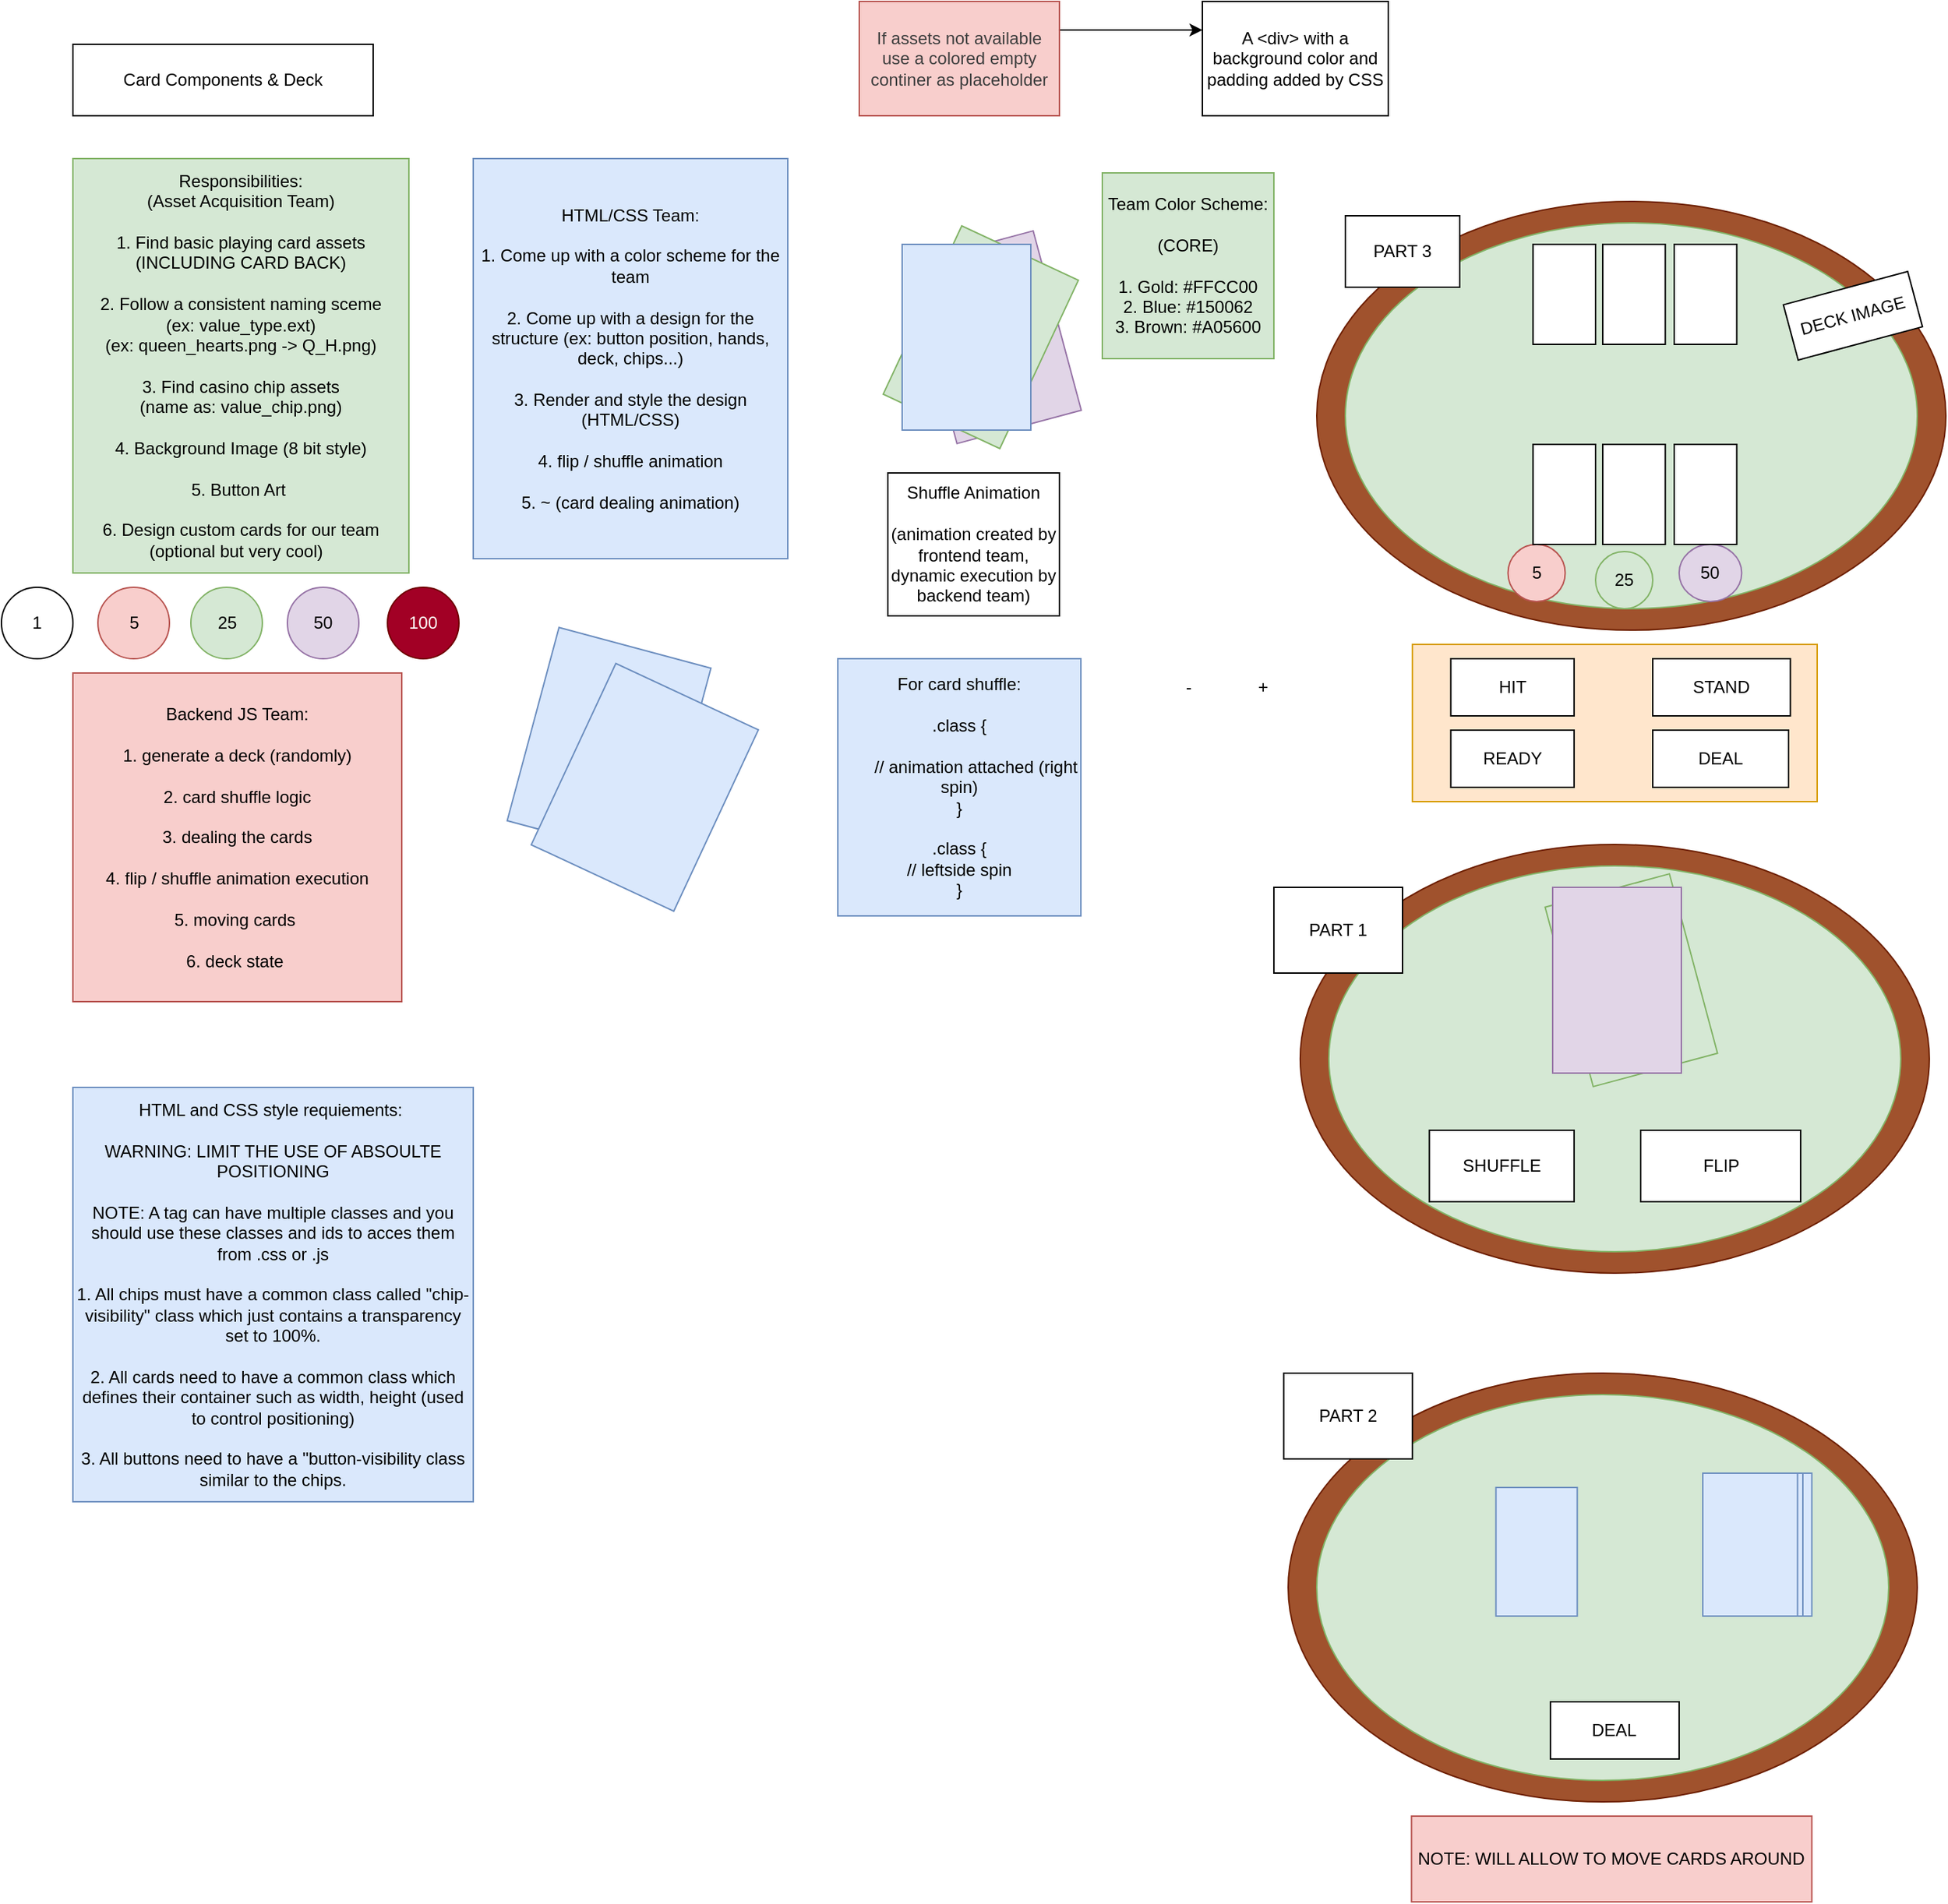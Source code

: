 <mxfile>
    <diagram id="_-PKDv2D4QOxhtcSlVaa" name="Page-1">
        <mxGraphModel dx="663" dy="389" grid="1" gridSize="10" guides="0" tooltips="1" connect="1" arrows="1" fold="1" page="1" pageScale="1" pageWidth="700" pageHeight="1000" background="none" math="0" shadow="0">
            <root>
                <mxCell id="0"/>
                <mxCell id="1" parent="0"/>
                <mxCell id="75" value="" style="ellipse;whiteSpace=wrap;html=1;fillColor=#a0522d;strokeColor=#6D1F00;fontColor=#ffffff;" parent="1" vertex="1">
                    <mxGeometry x="930" y="1000" width="440" height="300" as="geometry"/>
                </mxCell>
                <mxCell id="2" value="Card Components &amp;amp; Deck" style="whiteSpace=wrap;html=1;" parent="1" vertex="1">
                    <mxGeometry x="80" y="70" width="210" height="50" as="geometry"/>
                </mxCell>
                <mxCell id="6" value="Responsibilities:&lt;div&gt;(Asset Acquisition Team)&lt;/div&gt;&lt;div&gt;&lt;br&gt;&lt;/div&gt;&lt;div&gt;1. Find basic playing card assets (INCLUDING CARD BACK)&lt;/div&gt;&lt;div&gt;&lt;br&gt;&lt;/div&gt;&lt;div&gt;2. Follow a consistent naming sceme&lt;/div&gt;&lt;div&gt;(ex: value_type.ext)&lt;/div&gt;&lt;div&gt;(ex: queen_hearts.png -&amp;gt; Q_H.png)&lt;/div&gt;&lt;div&gt;&lt;br&gt;&lt;/div&gt;&lt;div&gt;3. Find casino chip assets&lt;/div&gt;&lt;div&gt;(name as: value_chip.png)&lt;/div&gt;&lt;div&gt;&lt;br&gt;&lt;/div&gt;&lt;div&gt;4. Background Image (8 bit style)&lt;/div&gt;&lt;div&gt;&lt;br&gt;&lt;/div&gt;&lt;div&gt;5. Button Art&amp;nbsp;&lt;/div&gt;&lt;div&gt;&lt;br&gt;&lt;/div&gt;&lt;div&gt;6. Design custom cards for our team (optional but very cool)&amp;nbsp;&amp;nbsp;&lt;/div&gt;" style="whiteSpace=wrap;html=1;fillColor=#d5e8d4;strokeColor=#82b366;" parent="1" vertex="1">
                    <mxGeometry x="80" y="150" width="235" height="290" as="geometry"/>
                </mxCell>
                <mxCell id="7" value="5" style="ellipse;whiteSpace=wrap;html=1;fillColor=#f8cecc;strokeColor=#b85450;" parent="1" vertex="1">
                    <mxGeometry x="97.5" y="450" width="50" height="50" as="geometry"/>
                </mxCell>
                <mxCell id="8" value="25" style="ellipse;whiteSpace=wrap;html=1;fillColor=#d5e8d4;strokeColor=#82b366;" parent="1" vertex="1">
                    <mxGeometry x="162.5" y="450" width="50" height="50" as="geometry"/>
                </mxCell>
                <mxCell id="9" value="50" style="ellipse;whiteSpace=wrap;html=1;fillColor=#e1d5e7;strokeColor=#9673a6;" parent="1" vertex="1">
                    <mxGeometry x="230" y="450" width="50" height="50" as="geometry"/>
                </mxCell>
                <mxCell id="11" value="HTML/CSS Team:&lt;div&gt;&lt;br&gt;&lt;/div&gt;&lt;div&gt;1. Come up with a color scheme for the team&lt;/div&gt;&lt;div&gt;&lt;br&gt;&lt;/div&gt;&lt;div&gt;2. Come up with a design for the structure (ex: button position, hands, deck, chips...)&lt;/div&gt;&lt;div&gt;&lt;br&gt;&lt;/div&gt;&lt;div&gt;3. Render and style the design (HTML/CSS)&lt;/div&gt;&lt;div&gt;&lt;br&gt;&lt;/div&gt;&lt;div&gt;4. flip / shuffle animation&lt;/div&gt;&lt;div&gt;&lt;br&gt;&lt;/div&gt;&lt;div&gt;5. ~ (card dealing animation)&lt;/div&gt;" style="whiteSpace=wrap;html=1;fillColor=#dae8fc;strokeColor=#6c8ebf;" parent="1" vertex="1">
                    <mxGeometry x="360" y="150" width="220" height="280" as="geometry"/>
                </mxCell>
                <mxCell id="105" style="edgeStyle=none;html=1;exitX=1;exitY=0.25;exitDx=0;exitDy=0;entryX=0;entryY=0.25;entryDx=0;entryDy=0;" parent="1" source="12" target="104" edge="1">
                    <mxGeometry relative="1" as="geometry"/>
                </mxCell>
                <mxCell id="12" value="&lt;span style=&quot;color: rgb(63, 63, 63);&quot;&gt;If assets not available use a colored empty continer as placeholder&lt;/span&gt;" style="whiteSpace=wrap;html=1;fillColor=#f8cecc;strokeColor=#b85450;" parent="1" vertex="1">
                    <mxGeometry x="630" y="40" width="140" height="80" as="geometry"/>
                </mxCell>
                <mxCell id="13" value="" style="whiteSpace=wrap;html=1;" parent="1" vertex="1">
                    <mxGeometry x="660" y="210" width="90" height="130" as="geometry"/>
                </mxCell>
                <mxCell id="14" value="" style="whiteSpace=wrap;html=1;rotation=-15;fillColor=#e1d5e7;strokeColor=#9673a6;" parent="1" vertex="1">
                    <mxGeometry x="680" y="210" width="90" height="130" as="geometry"/>
                </mxCell>
                <mxCell id="16" value="" style="whiteSpace=wrap;html=1;rotation=-155;fillColor=#d5e8d4;strokeColor=#82b366;" parent="1" vertex="1">
                    <mxGeometry x="670" y="210" width="90" height="130" as="geometry"/>
                </mxCell>
                <mxCell id="17" value="" style="whiteSpace=wrap;html=1;rotation=0;fillColor=#dae8fc;strokeColor=#6c8ebf;" parent="1" vertex="1">
                    <mxGeometry x="660" y="210" width="90" height="130" as="geometry"/>
                </mxCell>
                <mxCell id="18" value="Shuffle Animation&lt;div&gt;&lt;br&gt;&lt;/div&gt;&lt;div&gt;(animation created by frontend team,&lt;/div&gt;&lt;div&gt;dynamic execution by backend team)&lt;/div&gt;" style="whiteSpace=wrap;html=1;" parent="1" vertex="1">
                    <mxGeometry x="650" y="370" width="120" height="100" as="geometry"/>
                </mxCell>
                <mxCell id="20" value="" style="whiteSpace=wrap;html=1;rotation=15;fillColor=#dae8fc;strokeColor=#6c8ebf;" parent="1" vertex="1">
                    <mxGeometry x="400" y="490" width="110" height="140" as="geometry"/>
                </mxCell>
                <mxCell id="21" value="" style="whiteSpace=wrap;html=1;rotation=25;fillColor=#dae8fc;strokeColor=#6c8ebf;" parent="1" vertex="1">
                    <mxGeometry x="425" y="520" width="110" height="140" as="geometry"/>
                </mxCell>
                <mxCell id="22" value="Backend JS Team:&lt;div&gt;&lt;br&gt;&lt;/div&gt;&lt;div&gt;1. generate a deck (randomly)&lt;/div&gt;&lt;div&gt;&lt;br&gt;&lt;/div&gt;&lt;div&gt;2. card shuffle logic&lt;/div&gt;&lt;div&gt;&lt;br&gt;&lt;/div&gt;&lt;div&gt;3. dealing the cards&lt;/div&gt;&lt;div&gt;&lt;br&gt;&lt;/div&gt;&lt;div&gt;4. flip / shuffle animation execution&lt;/div&gt;&lt;div&gt;&lt;br&gt;&lt;/div&gt;&lt;div&gt;5. moving cards&amp;nbsp;&lt;/div&gt;&lt;div&gt;&lt;br&gt;&lt;/div&gt;&lt;div&gt;6. deck state&amp;nbsp;&lt;/div&gt;" style="whiteSpace=wrap;html=1;fillColor=#f8cecc;strokeColor=#b85450;" parent="1" vertex="1">
                    <mxGeometry x="80" y="510" width="230" height="230" as="geometry"/>
                </mxCell>
                <mxCell id="40" value="" style="ellipse;whiteSpace=wrap;html=1;fillColor=#a0522d;strokeColor=#6D1F00;fontColor=#ffffff;" parent="1" vertex="1">
                    <mxGeometry x="950" y="180" width="440" height="300" as="geometry"/>
                </mxCell>
                <mxCell id="42" value="" style="ellipse;whiteSpace=wrap;html=1;fillColor=#d5e8d4;strokeColor=#82b366;" parent="1" vertex="1">
                    <mxGeometry x="970" y="195" width="400" height="270" as="geometry"/>
                </mxCell>
                <mxCell id="43" value="5" style="ellipse;whiteSpace=wrap;html=1;fillColor=#f8cecc;strokeColor=#b85450;" parent="1" vertex="1">
                    <mxGeometry x="1083.75" y="420" width="40" height="40" as="geometry"/>
                </mxCell>
                <mxCell id="44" value="25" style="ellipse;whiteSpace=wrap;html=1;fillColor=#d5e8d4;strokeColor=#82b366;" parent="1" vertex="1">
                    <mxGeometry x="1145" y="425" width="40" height="40" as="geometry"/>
                </mxCell>
                <mxCell id="45" value="50" style="ellipse;whiteSpace=wrap;html=1;fillColor=#e1d5e7;strokeColor=#9673a6;" parent="1" vertex="1">
                    <mxGeometry x="1203.44" y="420" width="43.75" height="40" as="geometry"/>
                </mxCell>
                <mxCell id="49" value="" style="whiteSpace=wrap;html=1;" parent="1" vertex="1">
                    <mxGeometry x="1101.25" y="350" width="43.75" height="70" as="geometry"/>
                </mxCell>
                <mxCell id="53" value="" style="whiteSpace=wrap;html=1;" parent="1" vertex="1">
                    <mxGeometry x="1150" y="350" width="43.75" height="70" as="geometry"/>
                </mxCell>
                <mxCell id="54" value="" style="whiteSpace=wrap;html=1;" parent="1" vertex="1">
                    <mxGeometry x="1200" y="350" width="43.75" height="70" as="geometry"/>
                </mxCell>
                <mxCell id="55" value="" style="whiteSpace=wrap;html=1;" parent="1" vertex="1">
                    <mxGeometry x="1101.25" y="210" width="43.75" height="70" as="geometry"/>
                </mxCell>
                <mxCell id="56" value="" style="whiteSpace=wrap;html=1;" parent="1" vertex="1">
                    <mxGeometry x="1150" y="210" width="43.75" height="70" as="geometry"/>
                </mxCell>
                <mxCell id="57" value="" style="whiteSpace=wrap;html=1;" parent="1" vertex="1">
                    <mxGeometry x="1200" y="210" width="43.75" height="70" as="geometry"/>
                </mxCell>
                <mxCell id="58" value="" style="whiteSpace=wrap;html=1;fillColor=#ffe6cc;strokeColor=#d79b00;" parent="1" vertex="1">
                    <mxGeometry x="1016.88" y="490" width="283.12" height="110" as="geometry"/>
                </mxCell>
                <mxCell id="59" value="HIT" style="whiteSpace=wrap;html=1;" parent="1" vertex="1">
                    <mxGeometry x="1043.75" y="500" width="86.25" height="40" as="geometry"/>
                </mxCell>
                <mxCell id="60" value="STAND" style="whiteSpace=wrap;html=1;" parent="1" vertex="1">
                    <mxGeometry x="1185" y="500" width="96.25" height="40" as="geometry"/>
                </mxCell>
                <mxCell id="61" value="READY" style="whiteSpace=wrap;html=1;" parent="1" vertex="1">
                    <mxGeometry x="1043.75" y="550" width="86.25" height="40" as="geometry"/>
                </mxCell>
                <mxCell id="62" value="DEAL" style="whiteSpace=wrap;html=1;" parent="1" vertex="1">
                    <mxGeometry x="1185" y="550" width="95" height="40" as="geometry"/>
                </mxCell>
                <mxCell id="64" value="" style="ellipse;whiteSpace=wrap;html=1;fillColor=#a0522d;strokeColor=#6D1F00;fontColor=#ffffff;" parent="1" vertex="1">
                    <mxGeometry x="938.44" y="630" width="440" height="300" as="geometry"/>
                </mxCell>
                <mxCell id="63" value="" style="ellipse;whiteSpace=wrap;html=1;fillColor=#d5e8d4;strokeColor=#82b366;" parent="1" vertex="1">
                    <mxGeometry x="958.44" y="645" width="400" height="270" as="geometry"/>
                </mxCell>
                <mxCell id="67" value="" style="whiteSpace=wrap;html=1;rotation=0;fillColor=#dae8fc;strokeColor=#6c8ebf;" parent="1" vertex="1">
                    <mxGeometry x="1115" y="660" width="90" height="130" as="geometry"/>
                </mxCell>
                <mxCell id="68" value="" style="whiteSpace=wrap;html=1;rotation=-15;fillColor=#d5e8d4;strokeColor=#82b366;" parent="1" vertex="1">
                    <mxGeometry x="1125" y="660" width="90" height="130" as="geometry"/>
                </mxCell>
                <mxCell id="69" value="" style="whiteSpace=wrap;html=1;rotation=0;fillColor=#e1d5e7;strokeColor=#9673a6;" parent="1" vertex="1">
                    <mxGeometry x="1115" y="660" width="90" height="130" as="geometry"/>
                </mxCell>
                <mxCell id="72" value="SHUFFLE" style="whiteSpace=wrap;html=1;" parent="1" vertex="1">
                    <mxGeometry x="1028.75" y="830" width="101.25" height="50" as="geometry"/>
                </mxCell>
                <mxCell id="73" value="FLIP" style="whiteSpace=wrap;html=1;" parent="1" vertex="1">
                    <mxGeometry x="1176.56" y="830" width="111.87" height="50" as="geometry"/>
                </mxCell>
                <mxCell id="74" value="" style="ellipse;whiteSpace=wrap;html=1;fillColor=#d5e8d4;strokeColor=#82b366;" parent="1" vertex="1">
                    <mxGeometry x="950" y="1015" width="400" height="270" as="geometry"/>
                </mxCell>
                <mxCell id="76" value="" style="whiteSpace=wrap;html=1;rotation=0;fillColor=#dae8fc;strokeColor=#6c8ebf;" parent="1" vertex="1">
                    <mxGeometry x="1230" y="1070" width="66.25" height="100" as="geometry"/>
                </mxCell>
                <mxCell id="78" value="" style="whiteSpace=wrap;html=1;rotation=0;fillColor=#dae8fc;strokeColor=#6c8ebf;" parent="1" vertex="1">
                    <mxGeometry x="1223.75" y="1070" width="66.25" height="100" as="geometry"/>
                </mxCell>
                <mxCell id="79" value="" style="whiteSpace=wrap;html=1;rotation=0;fillColor=#dae8fc;strokeColor=#6c8ebf;" parent="1" vertex="1">
                    <mxGeometry x="1220" y="1070" width="66.25" height="100" as="geometry"/>
                </mxCell>
                <mxCell id="80" value="" style="whiteSpace=wrap;html=1;rotation=0;fillColor=#dae8fc;strokeColor=#6c8ebf;" parent="1" vertex="1">
                    <mxGeometry x="1075.31" y="1080" width="56.88" height="90" as="geometry"/>
                </mxCell>
                <mxCell id="82" value="DEAL" style="whiteSpace=wrap;html=1;" parent="1" vertex="1">
                    <mxGeometry x="1113.44" y="1230" width="90" height="40" as="geometry"/>
                </mxCell>
                <mxCell id="83" value="NOTE: WILL ALLOW TO MOVE CARDS AROUND" style="whiteSpace=wrap;html=1;fillColor=#f8cecc;strokeColor=#b85450;" parent="1" vertex="1">
                    <mxGeometry x="1016.25" y="1310" width="280" height="60" as="geometry"/>
                </mxCell>
                <mxCell id="99" value="Team Color Scheme:&lt;div&gt;&lt;font color=&quot;#000000&quot;&gt;&lt;br&gt;&lt;/font&gt;&lt;/div&gt;&lt;div&gt;&lt;font color=&quot;#000000&quot;&gt;(CORE)&lt;br&gt;&lt;/font&gt;&lt;div&gt;&lt;br&gt;&lt;/div&gt;&lt;div&gt;1. Gold:&amp;nbsp;#FFCC00&lt;/div&gt;&lt;div&gt;2. Blue:&amp;nbsp;#150062&lt;/div&gt;&lt;div&gt;3. Brown:&amp;nbsp;#A05600&lt;/div&gt;&lt;/div&gt;" style="whiteSpace=wrap;html=1;fillColor=#d5e8d4;strokeColor=#82b366;" parent="1" vertex="1">
                    <mxGeometry x="800" y="160" width="120" height="130" as="geometry"/>
                </mxCell>
                <mxCell id="102" value="For card shuffle:&lt;div&gt;&lt;br&gt;&lt;/div&gt;&lt;div&gt;.class {&lt;/div&gt;&lt;div&gt;&lt;br&gt;&lt;/div&gt;&lt;div&gt;&amp;nbsp; &amp;nbsp; &amp;nbsp; &amp;nbsp;// animation attached (right spin)&lt;/div&gt;&lt;div&gt;}&lt;/div&gt;&lt;div&gt;&lt;br&gt;&lt;/div&gt;&lt;div&gt;.class {&lt;/div&gt;&lt;div&gt;// leftside spin&lt;/div&gt;&lt;div&gt;}&lt;/div&gt;" style="whiteSpace=wrap;html=1;fillColor=#dae8fc;strokeColor=#6c8ebf;" parent="1" vertex="1">
                    <mxGeometry x="615" y="500" width="170" height="180" as="geometry"/>
                </mxCell>
                <mxCell id="103" value="DECK IMAGE" style="whiteSpace=wrap;html=1;rotation=-15;" parent="1" vertex="1">
                    <mxGeometry x="1280" y="240" width="90" height="40" as="geometry"/>
                </mxCell>
                <mxCell id="104" value="A &amp;lt;div&amp;gt; with a background color and padding added by CSS" style="whiteSpace=wrap;html=1;" parent="1" vertex="1">
                    <mxGeometry x="870" y="40" width="130" height="80" as="geometry"/>
                </mxCell>
                <mxCell id="106" value="PART 1" style="whiteSpace=wrap;html=1;" parent="1" vertex="1">
                    <mxGeometry x="920" y="660" width="90" height="60" as="geometry"/>
                </mxCell>
                <mxCell id="107" value="PART 2" style="whiteSpace=wrap;html=1;" parent="1" vertex="1">
                    <mxGeometry x="926.88" y="1000" width="90" height="60" as="geometry"/>
                </mxCell>
                <mxCell id="108" value="PART 3" style="whiteSpace=wrap;html=1;" parent="1" vertex="1">
                    <mxGeometry x="970" y="190" width="80" height="50" as="geometry"/>
                </mxCell>
                <mxCell id="109" value="1" style="ellipse;whiteSpace=wrap;html=1;" parent="1" vertex="1">
                    <mxGeometry x="30" y="450" width="50" height="50" as="geometry"/>
                </mxCell>
                <mxCell id="110" value="100" style="ellipse;whiteSpace=wrap;html=1;fillColor=#a20025;strokeColor=#6F0000;fontColor=#ffffff;" parent="1" vertex="1">
                    <mxGeometry x="300" y="450" width="50" height="50" as="geometry"/>
                </mxCell>
                <mxCell id="111" value="+" style="text;html=1;align=center;verticalAlign=middle;resizable=0;points=[];autosize=1;strokeColor=none;fillColor=none;" parent="1" vertex="1">
                    <mxGeometry x="896.88" y="505" width="30" height="30" as="geometry"/>
                </mxCell>
                <mxCell id="112" value="-" style="text;html=1;align=center;verticalAlign=middle;resizable=0;points=[];autosize=1;strokeColor=none;fillColor=none;" parent="1" vertex="1">
                    <mxGeometry x="845" y="505" width="30" height="30" as="geometry"/>
                </mxCell>
                <mxCell id="113" value="&lt;div style=&quot;&quot;&gt;&lt;span style=&quot;background-color: transparent;&quot;&gt;HTML and CSS style requiements:&amp;nbsp;&lt;/span&gt;&lt;/div&gt;&lt;div style=&quot;&quot;&gt;&lt;span style=&quot;background-color: transparent;&quot;&gt;&lt;br&gt;&lt;/span&gt;&lt;/div&gt;&lt;div style=&quot;&quot;&gt;&lt;span style=&quot;background-color: transparent;&quot;&gt;WARNING: LIMIT THE USE OF ABSOULTE POSITIONING&lt;/span&gt;&lt;/div&gt;&lt;div style=&quot;&quot;&gt;&lt;span style=&quot;background-color: transparent;&quot;&gt;&lt;br&gt;&lt;/span&gt;&lt;/div&gt;&lt;div style=&quot;&quot;&gt;&lt;span style=&quot;background-color: transparent;&quot;&gt;NOTE: A tag can have multiple classes and you should use these classes and ids to acces them from .css or .js&lt;/span&gt;&lt;/div&gt;&lt;div&gt;&lt;br&gt;&lt;/div&gt;&lt;div style=&quot;&quot;&gt;1. All chips must have a common class called &quot;chip-visibility&quot; class which just contains a transparency set to 100%.&lt;/div&gt;&lt;div style=&quot;&quot;&gt;&lt;br&gt;&lt;/div&gt;&lt;div style=&quot;&quot;&gt;2. All cards need to have a common class which defines their container such as width, height (used to control positioning)&lt;/div&gt;&lt;div style=&quot;&quot;&gt;&lt;br&gt;&lt;/div&gt;&lt;div style=&quot;&quot;&gt;3. All buttons need to have a &quot;button-visibility class similar to the chips.&lt;/div&gt;" style="whiteSpace=wrap;html=1;align=center;fillColor=#dae8fc;strokeColor=#6c8ebf;" vertex="1" parent="1">
                    <mxGeometry x="80" y="800" width="280" height="290" as="geometry"/>
                </mxCell>
            </root>
        </mxGraphModel>
    </diagram>
</mxfile>